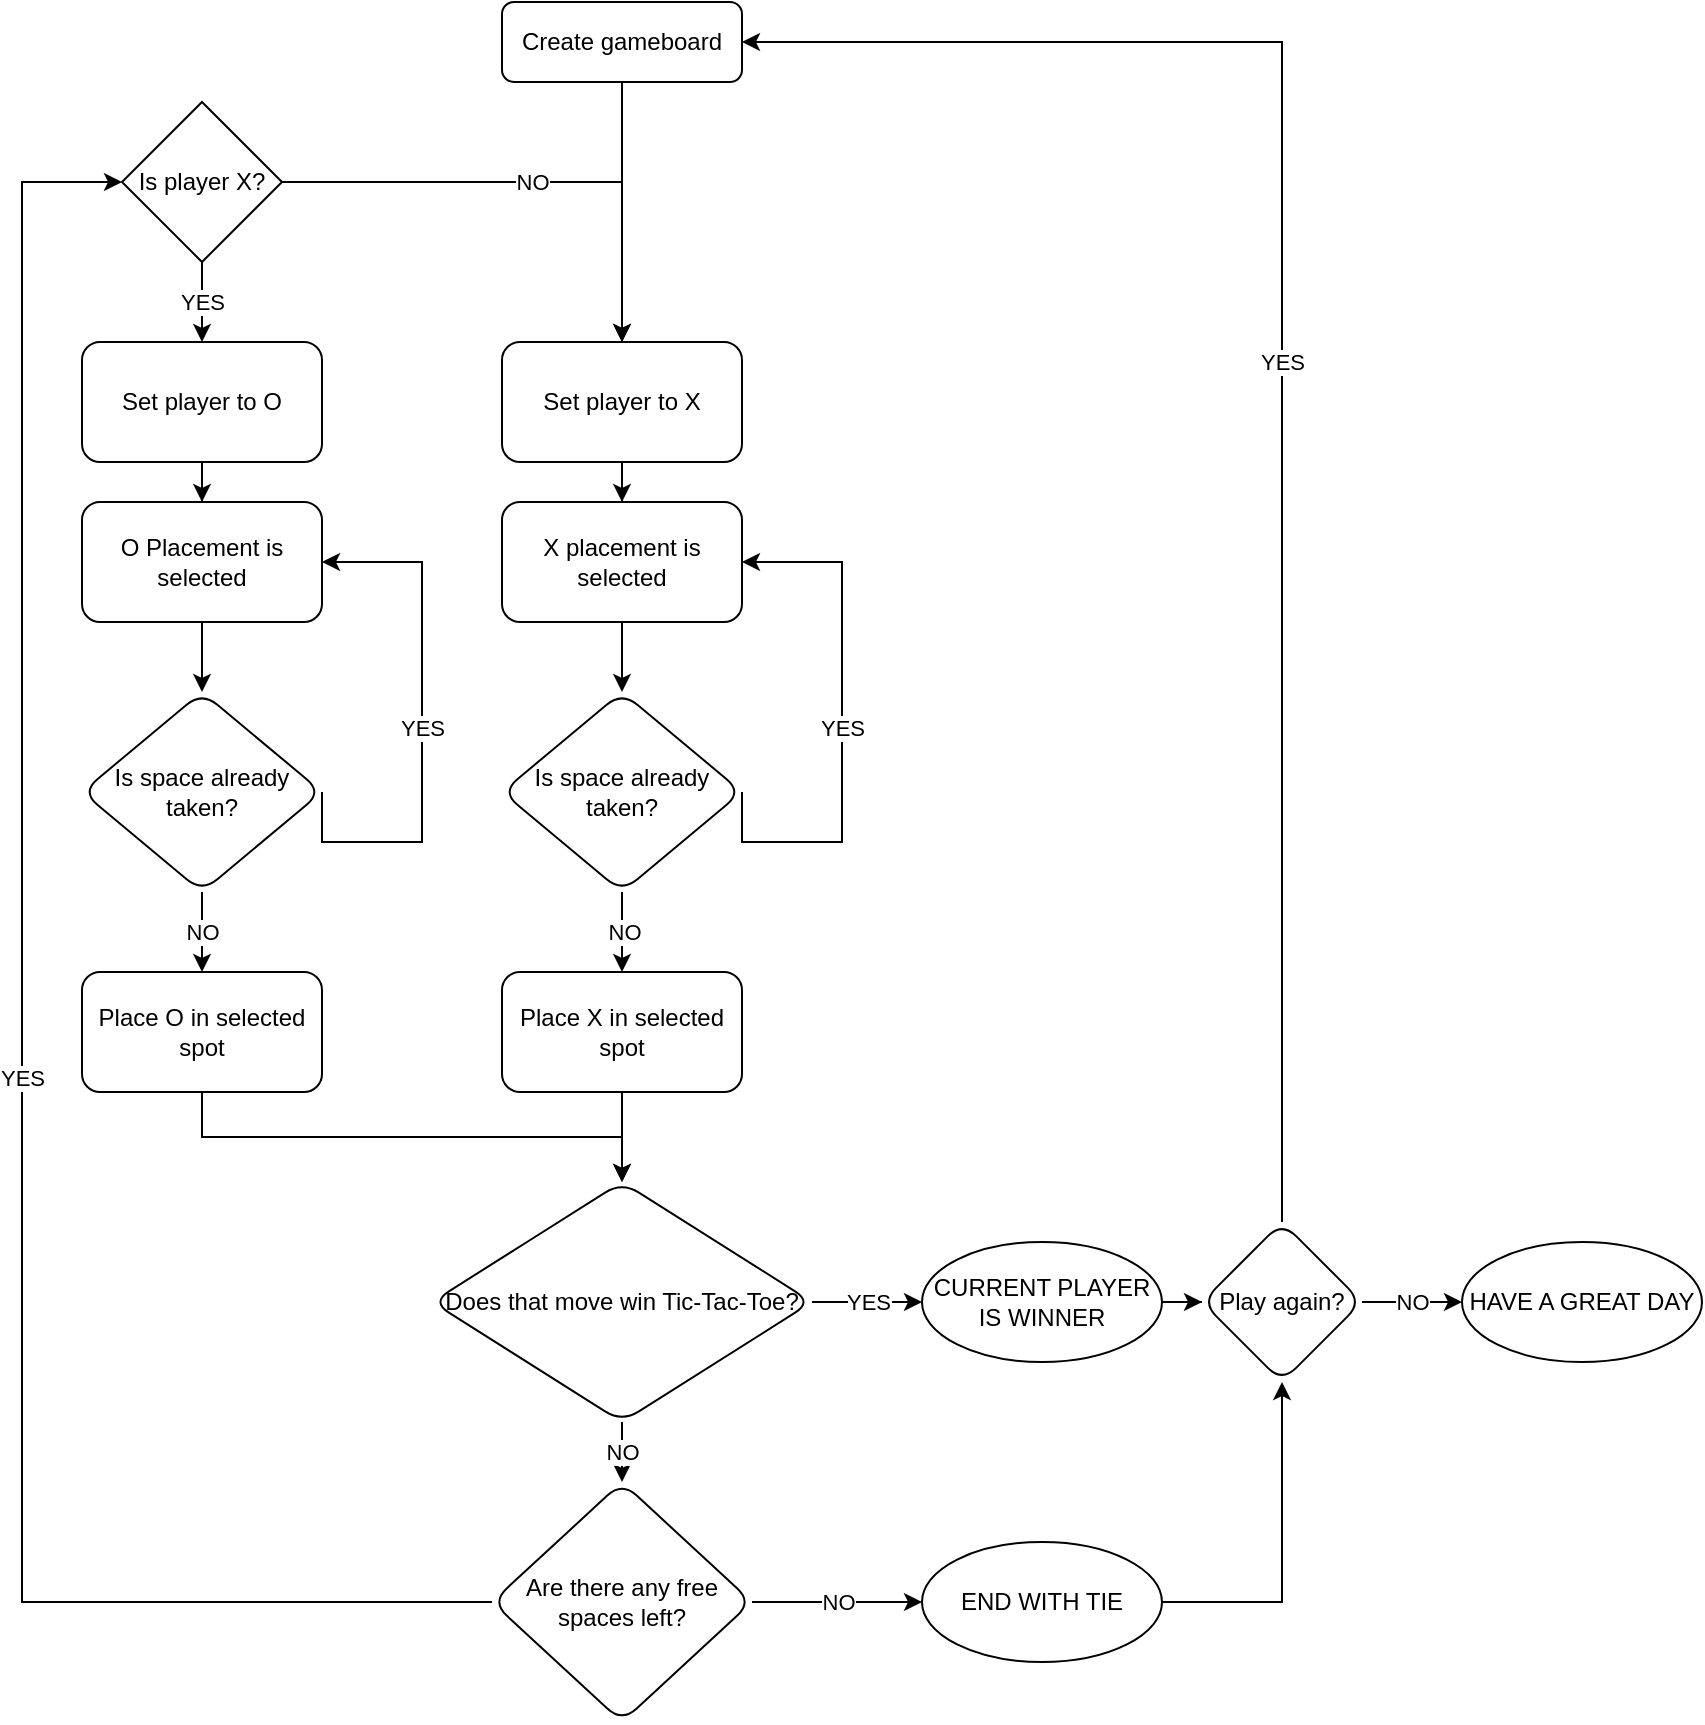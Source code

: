 <mxfile version="18.0.1" type="github">
  <diagram id="C5RBs43oDa-KdzZeNtuy" name="Page-1">
    <mxGraphModel dx="2249" dy="1969" grid="1" gridSize="10" guides="1" tooltips="1" connect="1" arrows="1" fold="1" page="1" pageScale="1" pageWidth="827" pageHeight="1169" math="0" shadow="0">
      <root>
        <mxCell id="WIyWlLk6GJQsqaUBKTNV-0" />
        <mxCell id="WIyWlLk6GJQsqaUBKTNV-1" parent="WIyWlLk6GJQsqaUBKTNV-0" />
        <mxCell id="6bh2XxHN5Hgm9KBowLQd-1" value="" style="edgeStyle=orthogonalEdgeStyle;rounded=0;orthogonalLoop=1;jettySize=auto;html=1;" edge="1" parent="WIyWlLk6GJQsqaUBKTNV-1" source="WIyWlLk6GJQsqaUBKTNV-3" target="6bh2XxHN5Hgm9KBowLQd-0">
          <mxGeometry relative="1" as="geometry" />
        </mxCell>
        <mxCell id="WIyWlLk6GJQsqaUBKTNV-3" value="Create gameboard" style="rounded=1;whiteSpace=wrap;html=1;fontSize=12;glass=0;strokeWidth=1;shadow=0;" parent="WIyWlLk6GJQsqaUBKTNV-1" vertex="1">
          <mxGeometry x="160" y="-380" width="120" height="40" as="geometry" />
        </mxCell>
        <mxCell id="6bh2XxHN5Hgm9KBowLQd-3" value="" style="edgeStyle=orthogonalEdgeStyle;rounded=0;orthogonalLoop=1;jettySize=auto;html=1;" edge="1" parent="WIyWlLk6GJQsqaUBKTNV-1" source="6bh2XxHN5Hgm9KBowLQd-0" target="6bh2XxHN5Hgm9KBowLQd-2">
          <mxGeometry relative="1" as="geometry" />
        </mxCell>
        <mxCell id="6bh2XxHN5Hgm9KBowLQd-0" value="Set player to X" style="whiteSpace=wrap;html=1;rounded=1;glass=0;strokeWidth=1;shadow=0;" vertex="1" parent="WIyWlLk6GJQsqaUBKTNV-1">
          <mxGeometry x="160" y="-210" width="120" height="60" as="geometry" />
        </mxCell>
        <mxCell id="6bh2XxHN5Hgm9KBowLQd-5" value="" style="edgeStyle=orthogonalEdgeStyle;rounded=0;orthogonalLoop=1;jettySize=auto;html=1;" edge="1" parent="WIyWlLk6GJQsqaUBKTNV-1" source="6bh2XxHN5Hgm9KBowLQd-2" target="6bh2XxHN5Hgm9KBowLQd-4">
          <mxGeometry relative="1" as="geometry" />
        </mxCell>
        <mxCell id="6bh2XxHN5Hgm9KBowLQd-2" value="X placement is selected" style="whiteSpace=wrap;html=1;rounded=1;glass=0;strokeWidth=1;shadow=0;" vertex="1" parent="WIyWlLk6GJQsqaUBKTNV-1">
          <mxGeometry x="160" y="-130" width="120" height="60" as="geometry" />
        </mxCell>
        <mxCell id="6bh2XxHN5Hgm9KBowLQd-7" value="YES" style="edgeStyle=orthogonalEdgeStyle;rounded=0;orthogonalLoop=1;jettySize=auto;html=1;exitX=1;exitY=0.5;exitDx=0;exitDy=0;entryX=1;entryY=0.5;entryDx=0;entryDy=0;" edge="1" parent="WIyWlLk6GJQsqaUBKTNV-1" source="6bh2XxHN5Hgm9KBowLQd-4" target="6bh2XxHN5Hgm9KBowLQd-2">
          <mxGeometry relative="1" as="geometry">
            <mxPoint x="350" y="-110" as="targetPoint" />
            <Array as="points">
              <mxPoint x="330" y="40" />
              <mxPoint x="330" y="-100" />
            </Array>
          </mxGeometry>
        </mxCell>
        <mxCell id="6bh2XxHN5Hgm9KBowLQd-9" value="NO" style="edgeStyle=orthogonalEdgeStyle;rounded=0;orthogonalLoop=1;jettySize=auto;html=1;" edge="1" parent="WIyWlLk6GJQsqaUBKTNV-1" source="6bh2XxHN5Hgm9KBowLQd-4">
          <mxGeometry relative="1" as="geometry">
            <mxPoint x="220" y="105" as="targetPoint" />
          </mxGeometry>
        </mxCell>
        <mxCell id="6bh2XxHN5Hgm9KBowLQd-4" value="Is space already taken?" style="rhombus;whiteSpace=wrap;html=1;rounded=1;glass=0;strokeWidth=1;shadow=0;" vertex="1" parent="WIyWlLk6GJQsqaUBKTNV-1">
          <mxGeometry x="160" y="-35" width="120" height="100" as="geometry" />
        </mxCell>
        <mxCell id="6bh2XxHN5Hgm9KBowLQd-11" value="YES" style="edgeStyle=orthogonalEdgeStyle;rounded=0;orthogonalLoop=1;jettySize=auto;html=1;exitX=0;exitY=0.5;exitDx=0;exitDy=0;entryX=0;entryY=0.5;entryDx=0;entryDy=0;" edge="1" parent="WIyWlLk6GJQsqaUBKTNV-1" source="6bh2XxHN5Hgm9KBowLQd-20" target="6bh2XxHN5Hgm9KBowLQd-32">
          <mxGeometry relative="1" as="geometry">
            <Array as="points">
              <mxPoint x="-80" y="420" />
              <mxPoint x="-80" y="-290" />
            </Array>
          </mxGeometry>
        </mxCell>
        <mxCell id="6bh2XxHN5Hgm9KBowLQd-18" value="" style="edgeStyle=orthogonalEdgeStyle;rounded=0;orthogonalLoop=1;jettySize=auto;html=1;" edge="1" parent="WIyWlLk6GJQsqaUBKTNV-1" source="6bh2XxHN5Hgm9KBowLQd-8" target="6bh2XxHN5Hgm9KBowLQd-17">
          <mxGeometry relative="1" as="geometry" />
        </mxCell>
        <mxCell id="6bh2XxHN5Hgm9KBowLQd-8" value="Place X in selected spot" style="whiteSpace=wrap;html=1;rounded=1;glass=0;strokeWidth=1;shadow=0;" vertex="1" parent="WIyWlLk6GJQsqaUBKTNV-1">
          <mxGeometry x="160" y="105" width="120" height="60" as="geometry" />
        </mxCell>
        <mxCell id="6bh2XxHN5Hgm9KBowLQd-30" value="" style="edgeStyle=orthogonalEdgeStyle;rounded=0;orthogonalLoop=1;jettySize=auto;html=1;" edge="1" parent="WIyWlLk6GJQsqaUBKTNV-1" source="6bh2XxHN5Hgm9KBowLQd-10" target="6bh2XxHN5Hgm9KBowLQd-25">
          <mxGeometry relative="1" as="geometry" />
        </mxCell>
        <mxCell id="6bh2XxHN5Hgm9KBowLQd-10" value="Set player to O" style="whiteSpace=wrap;html=1;rounded=1;glass=0;strokeWidth=1;shadow=0;" vertex="1" parent="WIyWlLk6GJQsqaUBKTNV-1">
          <mxGeometry x="-50" y="-210" width="120" height="60" as="geometry" />
        </mxCell>
        <mxCell id="6bh2XxHN5Hgm9KBowLQd-21" value="NO" style="edgeStyle=orthogonalEdgeStyle;rounded=0;orthogonalLoop=1;jettySize=auto;html=1;" edge="1" parent="WIyWlLk6GJQsqaUBKTNV-1" source="6bh2XxHN5Hgm9KBowLQd-17" target="6bh2XxHN5Hgm9KBowLQd-20">
          <mxGeometry relative="1" as="geometry" />
        </mxCell>
        <mxCell id="6bh2XxHN5Hgm9KBowLQd-36" value="YES" style="edgeStyle=orthogonalEdgeStyle;rounded=0;orthogonalLoop=1;jettySize=auto;html=1;" edge="1" parent="WIyWlLk6GJQsqaUBKTNV-1" source="6bh2XxHN5Hgm9KBowLQd-17" target="6bh2XxHN5Hgm9KBowLQd-35">
          <mxGeometry relative="1" as="geometry" />
        </mxCell>
        <mxCell id="6bh2XxHN5Hgm9KBowLQd-17" value="Does that move win Tic-Tac-Toe?" style="rhombus;whiteSpace=wrap;html=1;rounded=1;glass=0;strokeWidth=1;shadow=0;" vertex="1" parent="WIyWlLk6GJQsqaUBKTNV-1">
          <mxGeometry x="125" y="210" width="190" height="120" as="geometry" />
        </mxCell>
        <mxCell id="6bh2XxHN5Hgm9KBowLQd-23" value="NO" style="edgeStyle=orthogonalEdgeStyle;rounded=0;orthogonalLoop=1;jettySize=auto;html=1;" edge="1" parent="WIyWlLk6GJQsqaUBKTNV-1" source="6bh2XxHN5Hgm9KBowLQd-20" target="6bh2XxHN5Hgm9KBowLQd-22">
          <mxGeometry relative="1" as="geometry" />
        </mxCell>
        <mxCell id="6bh2XxHN5Hgm9KBowLQd-20" value="Are there any free spaces left?" style="rhombus;whiteSpace=wrap;html=1;rounded=1;glass=0;strokeWidth=1;shadow=0;" vertex="1" parent="WIyWlLk6GJQsqaUBKTNV-1">
          <mxGeometry x="155" y="360" width="130" height="120" as="geometry" />
        </mxCell>
        <mxCell id="6bh2XxHN5Hgm9KBowLQd-41" style="edgeStyle=orthogonalEdgeStyle;rounded=0;orthogonalLoop=1;jettySize=auto;html=1;exitX=1;exitY=0.5;exitDx=0;exitDy=0;" edge="1" parent="WIyWlLk6GJQsqaUBKTNV-1" source="6bh2XxHN5Hgm9KBowLQd-22" target="6bh2XxHN5Hgm9KBowLQd-38">
          <mxGeometry relative="1" as="geometry" />
        </mxCell>
        <mxCell id="6bh2XxHN5Hgm9KBowLQd-22" value="END WITH TIE" style="ellipse;whiteSpace=wrap;html=1;rounded=1;glass=0;strokeWidth=1;shadow=0;" vertex="1" parent="WIyWlLk6GJQsqaUBKTNV-1">
          <mxGeometry x="370" y="390" width="120" height="60" as="geometry" />
        </mxCell>
        <mxCell id="6bh2XxHN5Hgm9KBowLQd-24" value="" style="edgeStyle=orthogonalEdgeStyle;rounded=0;orthogonalLoop=1;jettySize=auto;html=1;" edge="1" parent="WIyWlLk6GJQsqaUBKTNV-1" source="6bh2XxHN5Hgm9KBowLQd-25" target="6bh2XxHN5Hgm9KBowLQd-28">
          <mxGeometry relative="1" as="geometry" />
        </mxCell>
        <mxCell id="6bh2XxHN5Hgm9KBowLQd-25" value="O Placement is selected" style="whiteSpace=wrap;html=1;rounded=1;glass=0;strokeWidth=1;shadow=0;" vertex="1" parent="WIyWlLk6GJQsqaUBKTNV-1">
          <mxGeometry x="-50" y="-130" width="120" height="60" as="geometry" />
        </mxCell>
        <mxCell id="6bh2XxHN5Hgm9KBowLQd-26" value="YES" style="edgeStyle=orthogonalEdgeStyle;rounded=0;orthogonalLoop=1;jettySize=auto;html=1;exitX=1;exitY=0.5;exitDx=0;exitDy=0;entryX=1;entryY=0.5;entryDx=0;entryDy=0;" edge="1" parent="WIyWlLk6GJQsqaUBKTNV-1" source="6bh2XxHN5Hgm9KBowLQd-28" target="6bh2XxHN5Hgm9KBowLQd-25">
          <mxGeometry relative="1" as="geometry">
            <mxPoint x="140" y="-110" as="targetPoint" />
            <Array as="points">
              <mxPoint x="120" y="40" />
              <mxPoint x="120" y="-100" />
            </Array>
          </mxGeometry>
        </mxCell>
        <mxCell id="6bh2XxHN5Hgm9KBowLQd-27" value="NO" style="edgeStyle=orthogonalEdgeStyle;rounded=0;orthogonalLoop=1;jettySize=auto;html=1;" edge="1" parent="WIyWlLk6GJQsqaUBKTNV-1" source="6bh2XxHN5Hgm9KBowLQd-28" target="6bh2XxHN5Hgm9KBowLQd-29">
          <mxGeometry relative="1" as="geometry" />
        </mxCell>
        <mxCell id="6bh2XxHN5Hgm9KBowLQd-28" value="Is space already taken?" style="rhombus;whiteSpace=wrap;html=1;rounded=1;glass=0;strokeWidth=1;shadow=0;" vertex="1" parent="WIyWlLk6GJQsqaUBKTNV-1">
          <mxGeometry x="-50" y="-35" width="120" height="100" as="geometry" />
        </mxCell>
        <mxCell id="6bh2XxHN5Hgm9KBowLQd-31" style="edgeStyle=orthogonalEdgeStyle;rounded=0;orthogonalLoop=1;jettySize=auto;html=1;exitX=0.5;exitY=1;exitDx=0;exitDy=0;entryX=0.5;entryY=0;entryDx=0;entryDy=0;" edge="1" parent="WIyWlLk6GJQsqaUBKTNV-1" source="6bh2XxHN5Hgm9KBowLQd-29" target="6bh2XxHN5Hgm9KBowLQd-17">
          <mxGeometry relative="1" as="geometry" />
        </mxCell>
        <mxCell id="6bh2XxHN5Hgm9KBowLQd-29" value="Place O in selected spot" style="whiteSpace=wrap;html=1;rounded=1;glass=0;strokeWidth=1;shadow=0;" vertex="1" parent="WIyWlLk6GJQsqaUBKTNV-1">
          <mxGeometry x="-50" y="105" width="120" height="60" as="geometry" />
        </mxCell>
        <mxCell id="6bh2XxHN5Hgm9KBowLQd-33" value="YES" style="edgeStyle=orthogonalEdgeStyle;rounded=0;orthogonalLoop=1;jettySize=auto;html=1;exitX=0.5;exitY=1;exitDx=0;exitDy=0;" edge="1" parent="WIyWlLk6GJQsqaUBKTNV-1" source="6bh2XxHN5Hgm9KBowLQd-32" target="6bh2XxHN5Hgm9KBowLQd-10">
          <mxGeometry relative="1" as="geometry" />
        </mxCell>
        <mxCell id="6bh2XxHN5Hgm9KBowLQd-34" value="NO" style="edgeStyle=orthogonalEdgeStyle;rounded=0;orthogonalLoop=1;jettySize=auto;html=1;exitX=1;exitY=0.5;exitDx=0;exitDy=0;entryX=0.5;entryY=0;entryDx=0;entryDy=0;" edge="1" parent="WIyWlLk6GJQsqaUBKTNV-1" source="6bh2XxHN5Hgm9KBowLQd-32" target="6bh2XxHN5Hgm9KBowLQd-0">
          <mxGeometry relative="1" as="geometry">
            <Array as="points">
              <mxPoint x="50" y="-290" />
              <mxPoint x="220" y="-290" />
            </Array>
          </mxGeometry>
        </mxCell>
        <mxCell id="6bh2XxHN5Hgm9KBowLQd-32" value="Is player X?" style="rhombus;whiteSpace=wrap;html=1;" vertex="1" parent="WIyWlLk6GJQsqaUBKTNV-1">
          <mxGeometry x="-30" y="-330" width="80" height="80" as="geometry" />
        </mxCell>
        <mxCell id="6bh2XxHN5Hgm9KBowLQd-39" value="" style="edgeStyle=orthogonalEdgeStyle;rounded=0;orthogonalLoop=1;jettySize=auto;html=1;" edge="1" parent="WIyWlLk6GJQsqaUBKTNV-1" source="6bh2XxHN5Hgm9KBowLQd-35" target="6bh2XxHN5Hgm9KBowLQd-38">
          <mxGeometry relative="1" as="geometry" />
        </mxCell>
        <mxCell id="6bh2XxHN5Hgm9KBowLQd-35" value="CURRENT PLAYER IS WINNER" style="ellipse;whiteSpace=wrap;html=1;rounded=1;glass=0;strokeWidth=1;shadow=0;" vertex="1" parent="WIyWlLk6GJQsqaUBKTNV-1">
          <mxGeometry x="370" y="240" width="120" height="60" as="geometry" />
        </mxCell>
        <mxCell id="6bh2XxHN5Hgm9KBowLQd-40" value="YES" style="edgeStyle=orthogonalEdgeStyle;rounded=0;orthogonalLoop=1;jettySize=auto;html=1;exitX=0.5;exitY=0;exitDx=0;exitDy=0;entryX=1;entryY=0.5;entryDx=0;entryDy=0;" edge="1" parent="WIyWlLk6GJQsqaUBKTNV-1" source="6bh2XxHN5Hgm9KBowLQd-38" target="WIyWlLk6GJQsqaUBKTNV-3">
          <mxGeometry relative="1" as="geometry" />
        </mxCell>
        <mxCell id="6bh2XxHN5Hgm9KBowLQd-43" value="NO" style="edgeStyle=orthogonalEdgeStyle;rounded=0;orthogonalLoop=1;jettySize=auto;html=1;" edge="1" parent="WIyWlLk6GJQsqaUBKTNV-1" source="6bh2XxHN5Hgm9KBowLQd-38" target="6bh2XxHN5Hgm9KBowLQd-42">
          <mxGeometry relative="1" as="geometry" />
        </mxCell>
        <mxCell id="6bh2XxHN5Hgm9KBowLQd-38" value="Play again?" style="rhombus;whiteSpace=wrap;html=1;rounded=1;glass=0;strokeWidth=1;shadow=0;" vertex="1" parent="WIyWlLk6GJQsqaUBKTNV-1">
          <mxGeometry x="510" y="230" width="80" height="80" as="geometry" />
        </mxCell>
        <mxCell id="6bh2XxHN5Hgm9KBowLQd-42" value="HAVE A GREAT DAY" style="ellipse;whiteSpace=wrap;html=1;rounded=1;glass=0;strokeWidth=1;shadow=0;" vertex="1" parent="WIyWlLk6GJQsqaUBKTNV-1">
          <mxGeometry x="640" y="240" width="120" height="60" as="geometry" />
        </mxCell>
      </root>
    </mxGraphModel>
  </diagram>
</mxfile>
